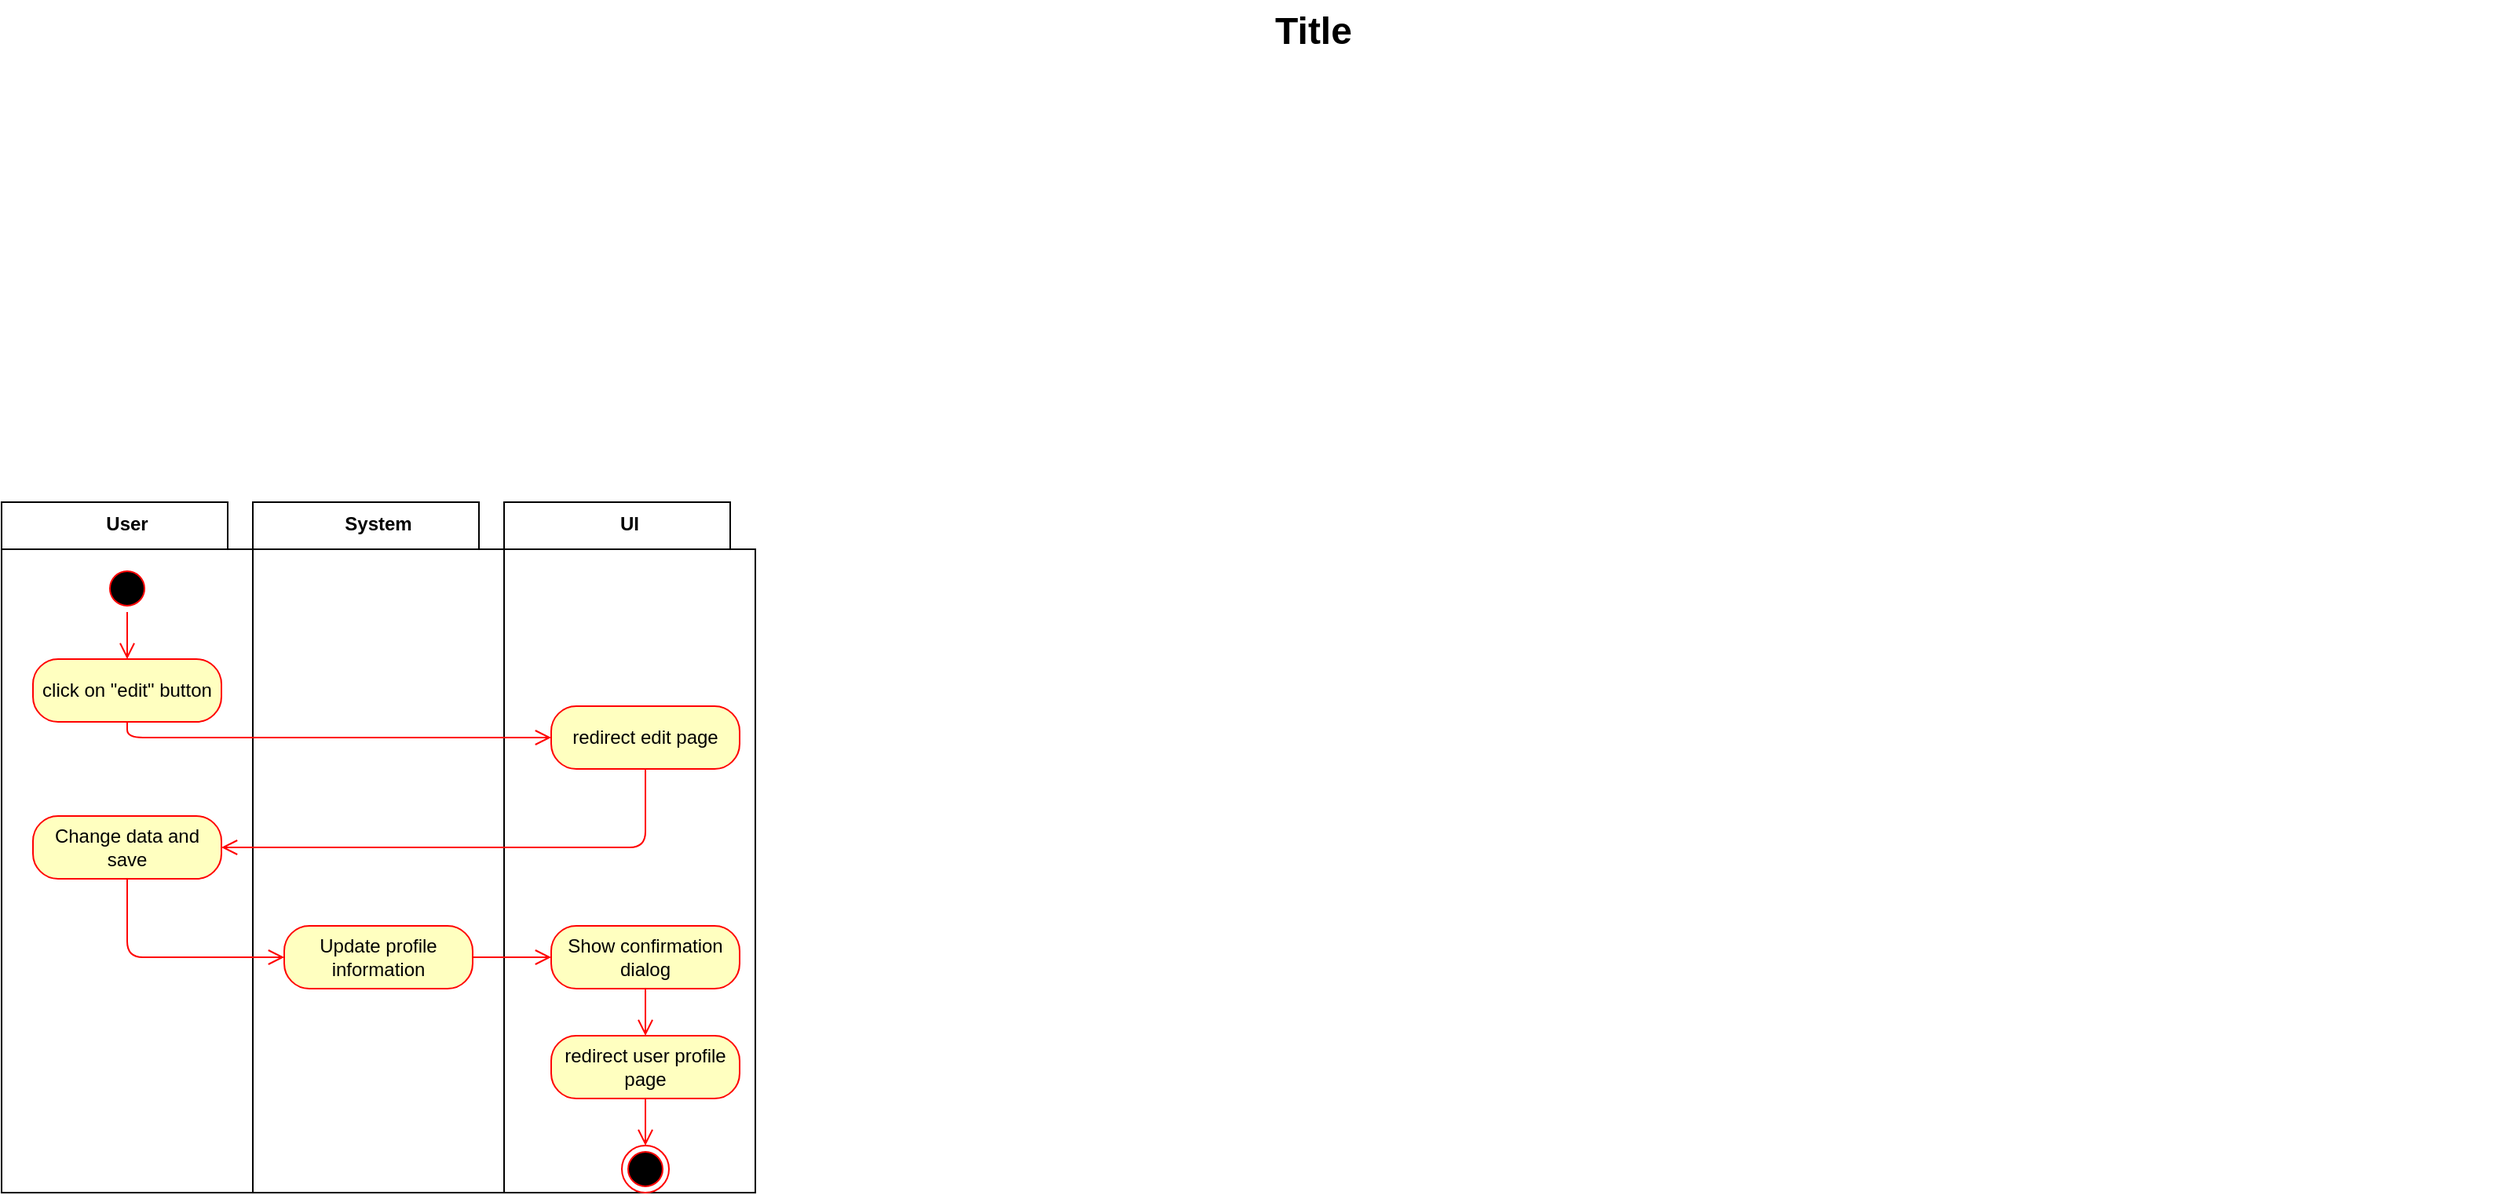<mxfile version="13.8.1" type="github">
  <diagram name="Page-1" id="929967ad-93f9-6ef4-fab6-5d389245f69c">
    <mxGraphModel dx="460" dy="784" grid="1" gridSize="10" guides="1" tooltips="1" connect="1" arrows="1" fold="1" page="1" pageScale="1.5" pageWidth="1169" pageHeight="826" background="none" math="0" shadow="0">
      <root>
        <mxCell id="0" style=";html=1;" />
        <mxCell id="1" style=";html=1;" parent="0" />
        <mxCell id="1672d66443f91eb5-23" value="Title" style="text;strokeColor=none;fillColor=none;html=1;fontSize=24;fontStyle=1;verticalAlign=middle;align=center;" parent="1" vertex="1">
          <mxGeometry x="120" y="40" width="1510" height="40" as="geometry" />
        </mxCell>
        <mxCell id="ctOwVdoK-H95z-3-qGXq-26" value="" style="shape=folder;fontStyle=1;spacingTop=10;tabWidth=160;tabHeight=30;tabPosition=left;html=1;" vertex="1" parent="1">
          <mxGeometry x="40" y="360" width="160" height="440" as="geometry" />
        </mxCell>
        <mxCell id="ctOwVdoK-H95z-3-qGXq-30" value="User" style="text;align=center;fontStyle=1;verticalAlign=middle;spacingLeft=3;spacingRight=3;strokeColor=none;rotatable=0;points=[[0,0.5],[1,0.5]];portConstraint=eastwest;" vertex="1" parent="1">
          <mxGeometry x="80" y="360" width="80" height="26" as="geometry" />
        </mxCell>
        <mxCell id="ctOwVdoK-H95z-3-qGXq-31" value="" style="shape=folder;fontStyle=1;spacingTop=10;tabWidth=160;tabHeight=30;tabPosition=left;html=1;" vertex="1" parent="1">
          <mxGeometry x="200" y="360" width="160" height="440" as="geometry" />
        </mxCell>
        <mxCell id="ctOwVdoK-H95z-3-qGXq-32" value="" style="shape=folder;fontStyle=1;spacingTop=10;tabWidth=160;tabHeight=30;tabPosition=left;html=1;" vertex="1" parent="1">
          <mxGeometry x="360" y="360" width="160" height="440" as="geometry" />
        </mxCell>
        <mxCell id="ctOwVdoK-H95z-3-qGXq-33" value="System" style="text;align=center;fontStyle=1;verticalAlign=middle;spacingLeft=3;spacingRight=3;strokeColor=none;rotatable=0;points=[[0,0.5],[1,0.5]];portConstraint=eastwest;" vertex="1" parent="1">
          <mxGeometry x="240" y="360" width="80" height="26" as="geometry" />
        </mxCell>
        <mxCell id="ctOwVdoK-H95z-3-qGXq-34" value="UI" style="text;align=center;fontStyle=1;verticalAlign=middle;spacingLeft=3;spacingRight=3;strokeColor=none;rotatable=0;points=[[0,0.5],[1,0.5]];portConstraint=eastwest;" vertex="1" parent="1">
          <mxGeometry x="400" y="360" width="80" height="26" as="geometry" />
        </mxCell>
        <mxCell id="ctOwVdoK-H95z-3-qGXq-35" value="" style="ellipse;html=1;shape=startState;fillColor=#000000;strokeColor=#ff0000;" vertex="1" parent="1">
          <mxGeometry x="105" y="400" width="30" height="30" as="geometry" />
        </mxCell>
        <mxCell id="ctOwVdoK-H95z-3-qGXq-36" value="" style="edgeStyle=orthogonalEdgeStyle;html=1;verticalAlign=bottom;endArrow=open;endSize=8;strokeColor=#ff0000;" edge="1" source="ctOwVdoK-H95z-3-qGXq-35" parent="1">
          <mxGeometry relative="1" as="geometry">
            <mxPoint x="120" y="460" as="targetPoint" />
          </mxGeometry>
        </mxCell>
        <mxCell id="ctOwVdoK-H95z-3-qGXq-37" value="click on &quot;edit&quot; button" style="rounded=1;whiteSpace=wrap;html=1;arcSize=40;fontColor=#000000;fillColor=#ffffc0;strokeColor=#ff0000;" vertex="1" parent="1">
          <mxGeometry x="60" y="460" width="120" height="40" as="geometry" />
        </mxCell>
        <mxCell id="ctOwVdoK-H95z-3-qGXq-38" value="" style="edgeStyle=orthogonalEdgeStyle;html=1;verticalAlign=bottom;endArrow=open;endSize=8;strokeColor=#ff0000;exitX=0.5;exitY=1;exitDx=0;exitDy=0;entryX=0;entryY=0.5;entryDx=0;entryDy=0;" edge="1" source="ctOwVdoK-H95z-3-qGXq-37" parent="1" target="ctOwVdoK-H95z-3-qGXq-39">
          <mxGeometry relative="1" as="geometry">
            <mxPoint x="120" y="560" as="targetPoint" />
            <Array as="points">
              <mxPoint x="120" y="510" />
            </Array>
          </mxGeometry>
        </mxCell>
        <mxCell id="ctOwVdoK-H95z-3-qGXq-39" value="redirect edit page" style="rounded=1;whiteSpace=wrap;html=1;arcSize=40;fontColor=#000000;fillColor=#ffffc0;strokeColor=#ff0000;" vertex="1" parent="1">
          <mxGeometry x="390" y="490" width="120" height="40" as="geometry" />
        </mxCell>
        <mxCell id="ctOwVdoK-H95z-3-qGXq-40" value="" style="edgeStyle=orthogonalEdgeStyle;html=1;verticalAlign=bottom;endArrow=open;endSize=8;strokeColor=#ff0000;entryX=1;entryY=0.5;entryDx=0;entryDy=0;" edge="1" source="ctOwVdoK-H95z-3-qGXq-39" parent="1" target="ctOwVdoK-H95z-3-qGXq-41">
          <mxGeometry relative="1" as="geometry">
            <mxPoint x="450" y="590" as="targetPoint" />
            <Array as="points">
              <mxPoint x="450" y="580" />
            </Array>
          </mxGeometry>
        </mxCell>
        <mxCell id="ctOwVdoK-H95z-3-qGXq-41" value="Change data and save" style="rounded=1;whiteSpace=wrap;html=1;arcSize=40;fontColor=#000000;fillColor=#ffffc0;strokeColor=#ff0000;" vertex="1" parent="1">
          <mxGeometry x="60" y="560" width="120" height="40" as="geometry" />
        </mxCell>
        <mxCell id="ctOwVdoK-H95z-3-qGXq-42" value="" style="edgeStyle=orthogonalEdgeStyle;html=1;verticalAlign=bottom;endArrow=open;endSize=8;strokeColor=#ff0000;entryX=0;entryY=0.5;entryDx=0;entryDy=0;" edge="1" source="ctOwVdoK-H95z-3-qGXq-41" parent="1">
          <mxGeometry relative="1" as="geometry">
            <mxPoint x="220" y="650" as="targetPoint" />
            <Array as="points">
              <mxPoint x="120" y="650" />
            </Array>
          </mxGeometry>
        </mxCell>
        <mxCell id="ctOwVdoK-H95z-3-qGXq-48" value="Show confirmation dialog" style="rounded=1;whiteSpace=wrap;html=1;arcSize=40;fontColor=#000000;fillColor=#ffffc0;strokeColor=#ff0000;" vertex="1" parent="1">
          <mxGeometry x="390" y="630" width="120" height="40" as="geometry" />
        </mxCell>
        <mxCell id="ctOwVdoK-H95z-3-qGXq-49" value="" style="edgeStyle=orthogonalEdgeStyle;html=1;verticalAlign=bottom;endArrow=open;endSize=8;strokeColor=#ff0000;entryX=0.5;entryY=0;entryDx=0;entryDy=0;" edge="1" source="ctOwVdoK-H95z-3-qGXq-48" parent="1" target="ctOwVdoK-H95z-3-qGXq-54">
          <mxGeometry relative="1" as="geometry">
            <mxPoint x="450" y="700" as="targetPoint" />
          </mxGeometry>
        </mxCell>
        <mxCell id="ctOwVdoK-H95z-3-qGXq-52" value="Update profile information" style="rounded=1;whiteSpace=wrap;html=1;arcSize=40;fontColor=#000000;fillColor=#ffffc0;strokeColor=#ff0000;" vertex="1" parent="1">
          <mxGeometry x="220" y="630" width="120" height="40" as="geometry" />
        </mxCell>
        <mxCell id="ctOwVdoK-H95z-3-qGXq-53" value="" style="edgeStyle=orthogonalEdgeStyle;html=1;verticalAlign=bottom;endArrow=open;endSize=8;strokeColor=#ff0000;entryX=0;entryY=0.5;entryDx=0;entryDy=0;" edge="1" source="ctOwVdoK-H95z-3-qGXq-52" parent="1" target="ctOwVdoK-H95z-3-qGXq-48">
          <mxGeometry relative="1" as="geometry">
            <mxPoint x="280" y="730" as="targetPoint" />
          </mxGeometry>
        </mxCell>
        <mxCell id="ctOwVdoK-H95z-3-qGXq-54" value="redirect user profile page" style="rounded=1;whiteSpace=wrap;html=1;arcSize=40;fontColor=#000000;fillColor=#ffffc0;strokeColor=#ff0000;" vertex="1" parent="1">
          <mxGeometry x="390" y="700" width="120" height="40" as="geometry" />
        </mxCell>
        <mxCell id="ctOwVdoK-H95z-3-qGXq-55" value="" style="edgeStyle=orthogonalEdgeStyle;html=1;verticalAlign=bottom;endArrow=open;endSize=8;strokeColor=#ff0000;entryX=0.5;entryY=0;entryDx=0;entryDy=0;" edge="1" source="ctOwVdoK-H95z-3-qGXq-54" parent="1" target="ctOwVdoK-H95z-3-qGXq-59">
          <mxGeometry relative="1" as="geometry">
            <mxPoint x="280" y="840" as="targetPoint" />
          </mxGeometry>
        </mxCell>
        <mxCell id="ctOwVdoK-H95z-3-qGXq-59" value="" style="ellipse;html=1;shape=endState;fillColor=#000000;strokeColor=#ff0000;" vertex="1" parent="1">
          <mxGeometry x="435" y="770" width="30" height="30" as="geometry" />
        </mxCell>
      </root>
    </mxGraphModel>
  </diagram>
</mxfile>
